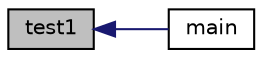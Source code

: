 digraph "test1"
{
  edge [fontname="Helvetica",fontsize="10",labelfontname="Helvetica",labelfontsize="10"];
  node [fontname="Helvetica",fontsize="10",shape=record];
  rankdir="LR";
  Node104 [label="test1",height=0.2,width=0.4,color="black", fillcolor="grey75", style="filled", fontcolor="black"];
  Node104 -> Node105 [dir="back",color="midnightblue",fontsize="10",style="solid",fontname="Helvetica"];
  Node105 [label="main",height=0.2,width=0.4,color="black", fillcolor="white", style="filled",URL="$d0/d8c/test___p_g_8_c.html#a3c04138a5bfe5d72780bb7e82a18e627"];
}
